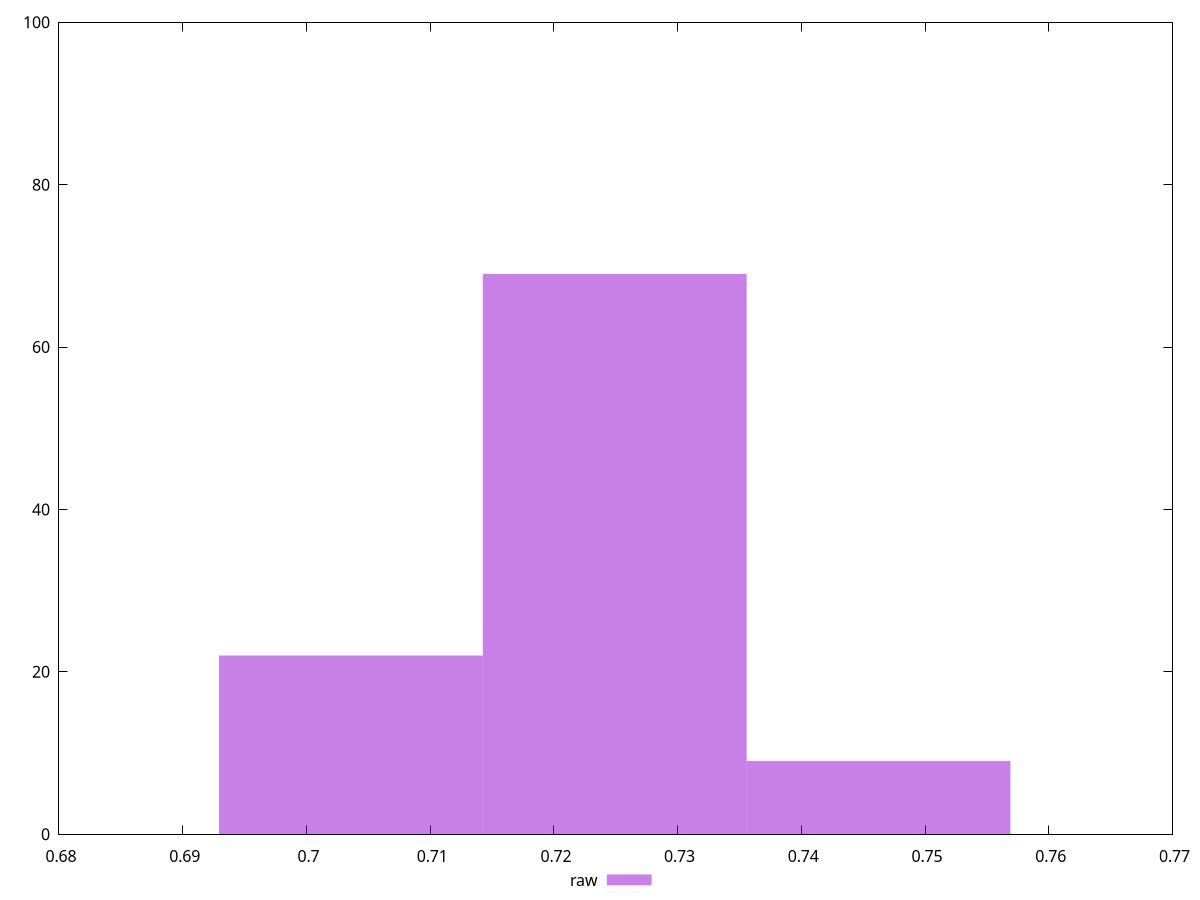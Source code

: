 reset
set terminal svg size 640, 490 enhanced background rgb 'white'
set output "report_00007_2020-12-11T15:55:29.892Z/meta/score/samples/pages+cached+noexternal/raw/histogram.svg"

$raw <<EOF
0.7035950291665103 22
0.7249160906564046 69
0.7462371521462988 9
EOF

set key outside below
set boxwidth 0.021321061489894252
set yrange [0:100]
set style fill transparent solid 0.5 noborder

plot \
  $raw title "raw" with boxes, \


reset